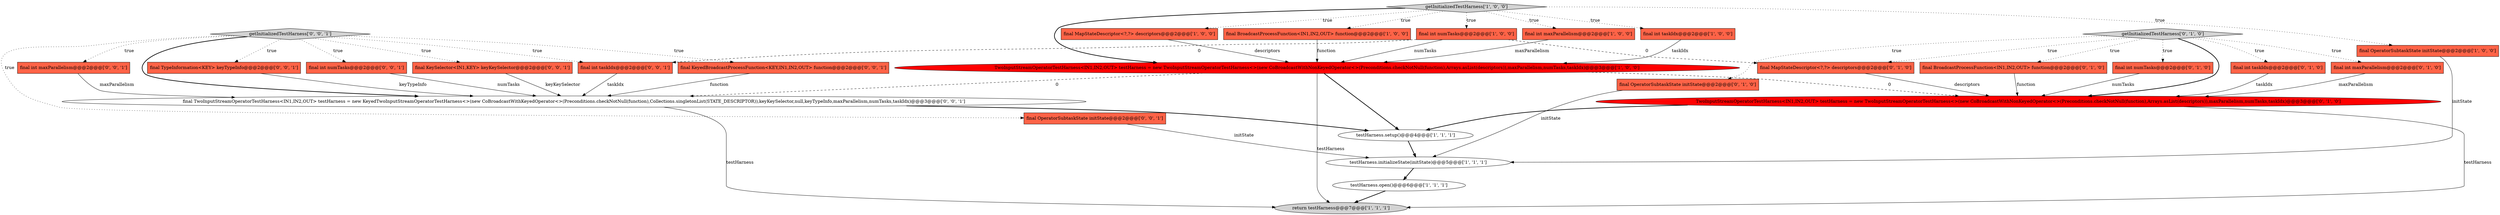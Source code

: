 digraph {
25 [style = filled, label = "final int numTasks@@@2@@@['0', '0', '1']", fillcolor = tomato, shape = box image = "AAA0AAABBB3BBB"];
10 [style = filled, label = "final int numTasks@@@2@@@['1', '0', '0']", fillcolor = tomato, shape = box image = "AAA1AAABBB1BBB"];
13 [style = filled, label = "final OperatorSubtaskState initState@@@2@@@['0', '1', '0']", fillcolor = tomato, shape = box image = "AAA0AAABBB2BBB"];
17 [style = filled, label = "final BroadcastProcessFunction<IN1,IN2,OUT> function@@@2@@@['0', '1', '0']", fillcolor = tomato, shape = box image = "AAA0AAABBB2BBB"];
7 [style = filled, label = "final int taskIdx@@@2@@@['1', '0', '0']", fillcolor = tomato, shape = box image = "AAA0AAABBB1BBB"];
4 [style = filled, label = "testHarness.open()@@@6@@@['1', '1', '1']", fillcolor = white, shape = ellipse image = "AAA0AAABBB1BBB"];
12 [style = filled, label = "final int numTasks@@@2@@@['0', '1', '0']", fillcolor = tomato, shape = box image = "AAA0AAABBB2BBB"];
28 [style = filled, label = "final int taskIdx@@@2@@@['0', '0', '1']", fillcolor = tomato, shape = box image = "AAA0AAABBB3BBB"];
0 [style = filled, label = "testHarness.setup()@@@4@@@['1', '1', '1']", fillcolor = white, shape = ellipse image = "AAA0AAABBB1BBB"];
6 [style = filled, label = "getInitializedTestHarness['1', '0', '0']", fillcolor = lightgray, shape = diamond image = "AAA0AAABBB1BBB"];
14 [style = filled, label = "getInitializedTestHarness['0', '1', '0']", fillcolor = lightgray, shape = diamond image = "AAA0AAABBB2BBB"];
1 [style = filled, label = "return testHarness@@@7@@@['1', '1', '1']", fillcolor = lightgray, shape = ellipse image = "AAA0AAABBB1BBB"];
2 [style = filled, label = "final MapStateDescriptor<?,?> descriptors@@@2@@@['1', '0', '0']", fillcolor = tomato, shape = box image = "AAA0AAABBB1BBB"];
27 [style = filled, label = "final KeySelector<IN1,KEY> keyKeySelector@@@2@@@['0', '0', '1']", fillcolor = tomato, shape = box image = "AAA0AAABBB3BBB"];
18 [style = filled, label = "final int taskIdx@@@2@@@['0', '1', '0']", fillcolor = tomato, shape = box image = "AAA0AAABBB2BBB"];
21 [style = filled, label = "final KeyedBroadcastProcessFunction<KEY,IN1,IN2,OUT> function@@@2@@@['0', '0', '1']", fillcolor = tomato, shape = box image = "AAA0AAABBB3BBB"];
19 [style = filled, label = "final MapStateDescriptor<?,?> descriptors@@@2@@@['0', '1', '0']", fillcolor = tomato, shape = box image = "AAA1AAABBB2BBB"];
5 [style = filled, label = "final OperatorSubtaskState initState@@@2@@@['1', '0', '0']", fillcolor = tomato, shape = box image = "AAA0AAABBB1BBB"];
26 [style = filled, label = "final int maxParallelism@@@2@@@['0', '0', '1']", fillcolor = tomato, shape = box image = "AAA0AAABBB3BBB"];
22 [style = filled, label = "final TwoInputStreamOperatorTestHarness<IN1,IN2,OUT> testHarness = new KeyedTwoInputStreamOperatorTestHarness<>(new CoBroadcastWithKeyedOperator<>(Preconditions.checkNotNull(function),Collections.singletonList(STATE_DESCRIPTOR)),keyKeySelector,null,keyTypeInfo,maxParallelism,numTasks,taskIdx)@@@3@@@['0', '0', '1']", fillcolor = white, shape = ellipse image = "AAA0AAABBB3BBB"];
8 [style = filled, label = "TwoInputStreamOperatorTestHarness<IN1,IN2,OUT> testHarness = new TwoInputStreamOperatorTestHarness<>(new CoBroadcastWithNonKeyedOperator<>(Preconditions.checkNotNull(function),Arrays.asList(descriptors)),maxParallelism,numTasks,taskIdx)@@@3@@@['1', '0', '0']", fillcolor = red, shape = ellipse image = "AAA1AAABBB1BBB"];
16 [style = filled, label = "TwoInputStreamOperatorTestHarness<IN1,IN2,OUT> testHarness = new TwoInputStreamOperatorTestHarness<>(new CoBroadcastWithNonKeyedOperator<>(Preconditions.checkNotNull(function),Arrays.asList(descriptors)),maxParallelism,numTasks,taskIdx)@@@3@@@['0', '1', '0']", fillcolor = red, shape = ellipse image = "AAA1AAABBB2BBB"];
3 [style = filled, label = "final int maxParallelism@@@2@@@['1', '0', '0']", fillcolor = tomato, shape = box image = "AAA0AAABBB1BBB"];
15 [style = filled, label = "final int maxParallelism@@@2@@@['0', '1', '0']", fillcolor = tomato, shape = box image = "AAA0AAABBB2BBB"];
24 [style = filled, label = "getInitializedTestHarness['0', '0', '1']", fillcolor = lightgray, shape = diamond image = "AAA0AAABBB3BBB"];
11 [style = filled, label = "testHarness.initializeState(initState)@@@5@@@['1', '1', '1']", fillcolor = white, shape = ellipse image = "AAA0AAABBB1BBB"];
9 [style = filled, label = "final BroadcastProcessFunction<IN1,IN2,OUT> function@@@2@@@['1', '0', '0']", fillcolor = tomato, shape = box image = "AAA0AAABBB1BBB"];
23 [style = filled, label = "final TypeInformation<KEY> keyTypeInfo@@@2@@@['0', '0', '1']", fillcolor = tomato, shape = box image = "AAA0AAABBB3BBB"];
20 [style = filled, label = "final OperatorSubtaskState initState@@@2@@@['0', '0', '1']", fillcolor = tomato, shape = box image = "AAA0AAABBB3BBB"];
14->16 [style = bold, label=""];
16->0 [style = bold, label=""];
8->16 [style = dashed, label="0"];
14->19 [style = dotted, label="true"];
19->16 [style = solid, label="descriptors"];
14->12 [style = dotted, label="true"];
2->8 [style = solid, label="descriptors"];
24->25 [style = dotted, label="true"];
10->19 [style = dashed, label="0"];
17->16 [style = solid, label="function"];
11->4 [style = bold, label=""];
16->1 [style = solid, label="testHarness"];
23->22 [style = solid, label="keyTypeInfo"];
26->22 [style = solid, label="maxParallelism"];
9->8 [style = solid, label="function"];
0->11 [style = bold, label=""];
10->28 [style = dashed, label="0"];
24->27 [style = dotted, label="true"];
24->28 [style = dotted, label="true"];
24->22 [style = bold, label=""];
14->13 [style = dotted, label="true"];
28->22 [style = solid, label="taskIdx"];
21->22 [style = solid, label="function"];
8->0 [style = bold, label=""];
3->8 [style = solid, label="maxParallelism"];
6->10 [style = dotted, label="true"];
14->17 [style = dotted, label="true"];
8->22 [style = dashed, label="0"];
14->15 [style = dotted, label="true"];
7->8 [style = solid, label="taskIdx"];
6->2 [style = dotted, label="true"];
15->16 [style = solid, label="maxParallelism"];
22->0 [style = bold, label=""];
24->23 [style = dotted, label="true"];
25->22 [style = solid, label="numTasks"];
6->9 [style = dotted, label="true"];
24->26 [style = dotted, label="true"];
5->11 [style = solid, label="initState"];
12->16 [style = solid, label="numTasks"];
24->20 [style = dotted, label="true"];
6->8 [style = bold, label=""];
6->7 [style = dotted, label="true"];
22->1 [style = solid, label="testHarness"];
20->11 [style = solid, label="initState"];
13->11 [style = solid, label="initState"];
4->1 [style = bold, label=""];
10->8 [style = solid, label="numTasks"];
27->22 [style = solid, label="keyKeySelector"];
6->3 [style = dotted, label="true"];
24->21 [style = dotted, label="true"];
8->1 [style = solid, label="testHarness"];
18->16 [style = solid, label="taskIdx"];
14->18 [style = dotted, label="true"];
6->5 [style = dotted, label="true"];
}
